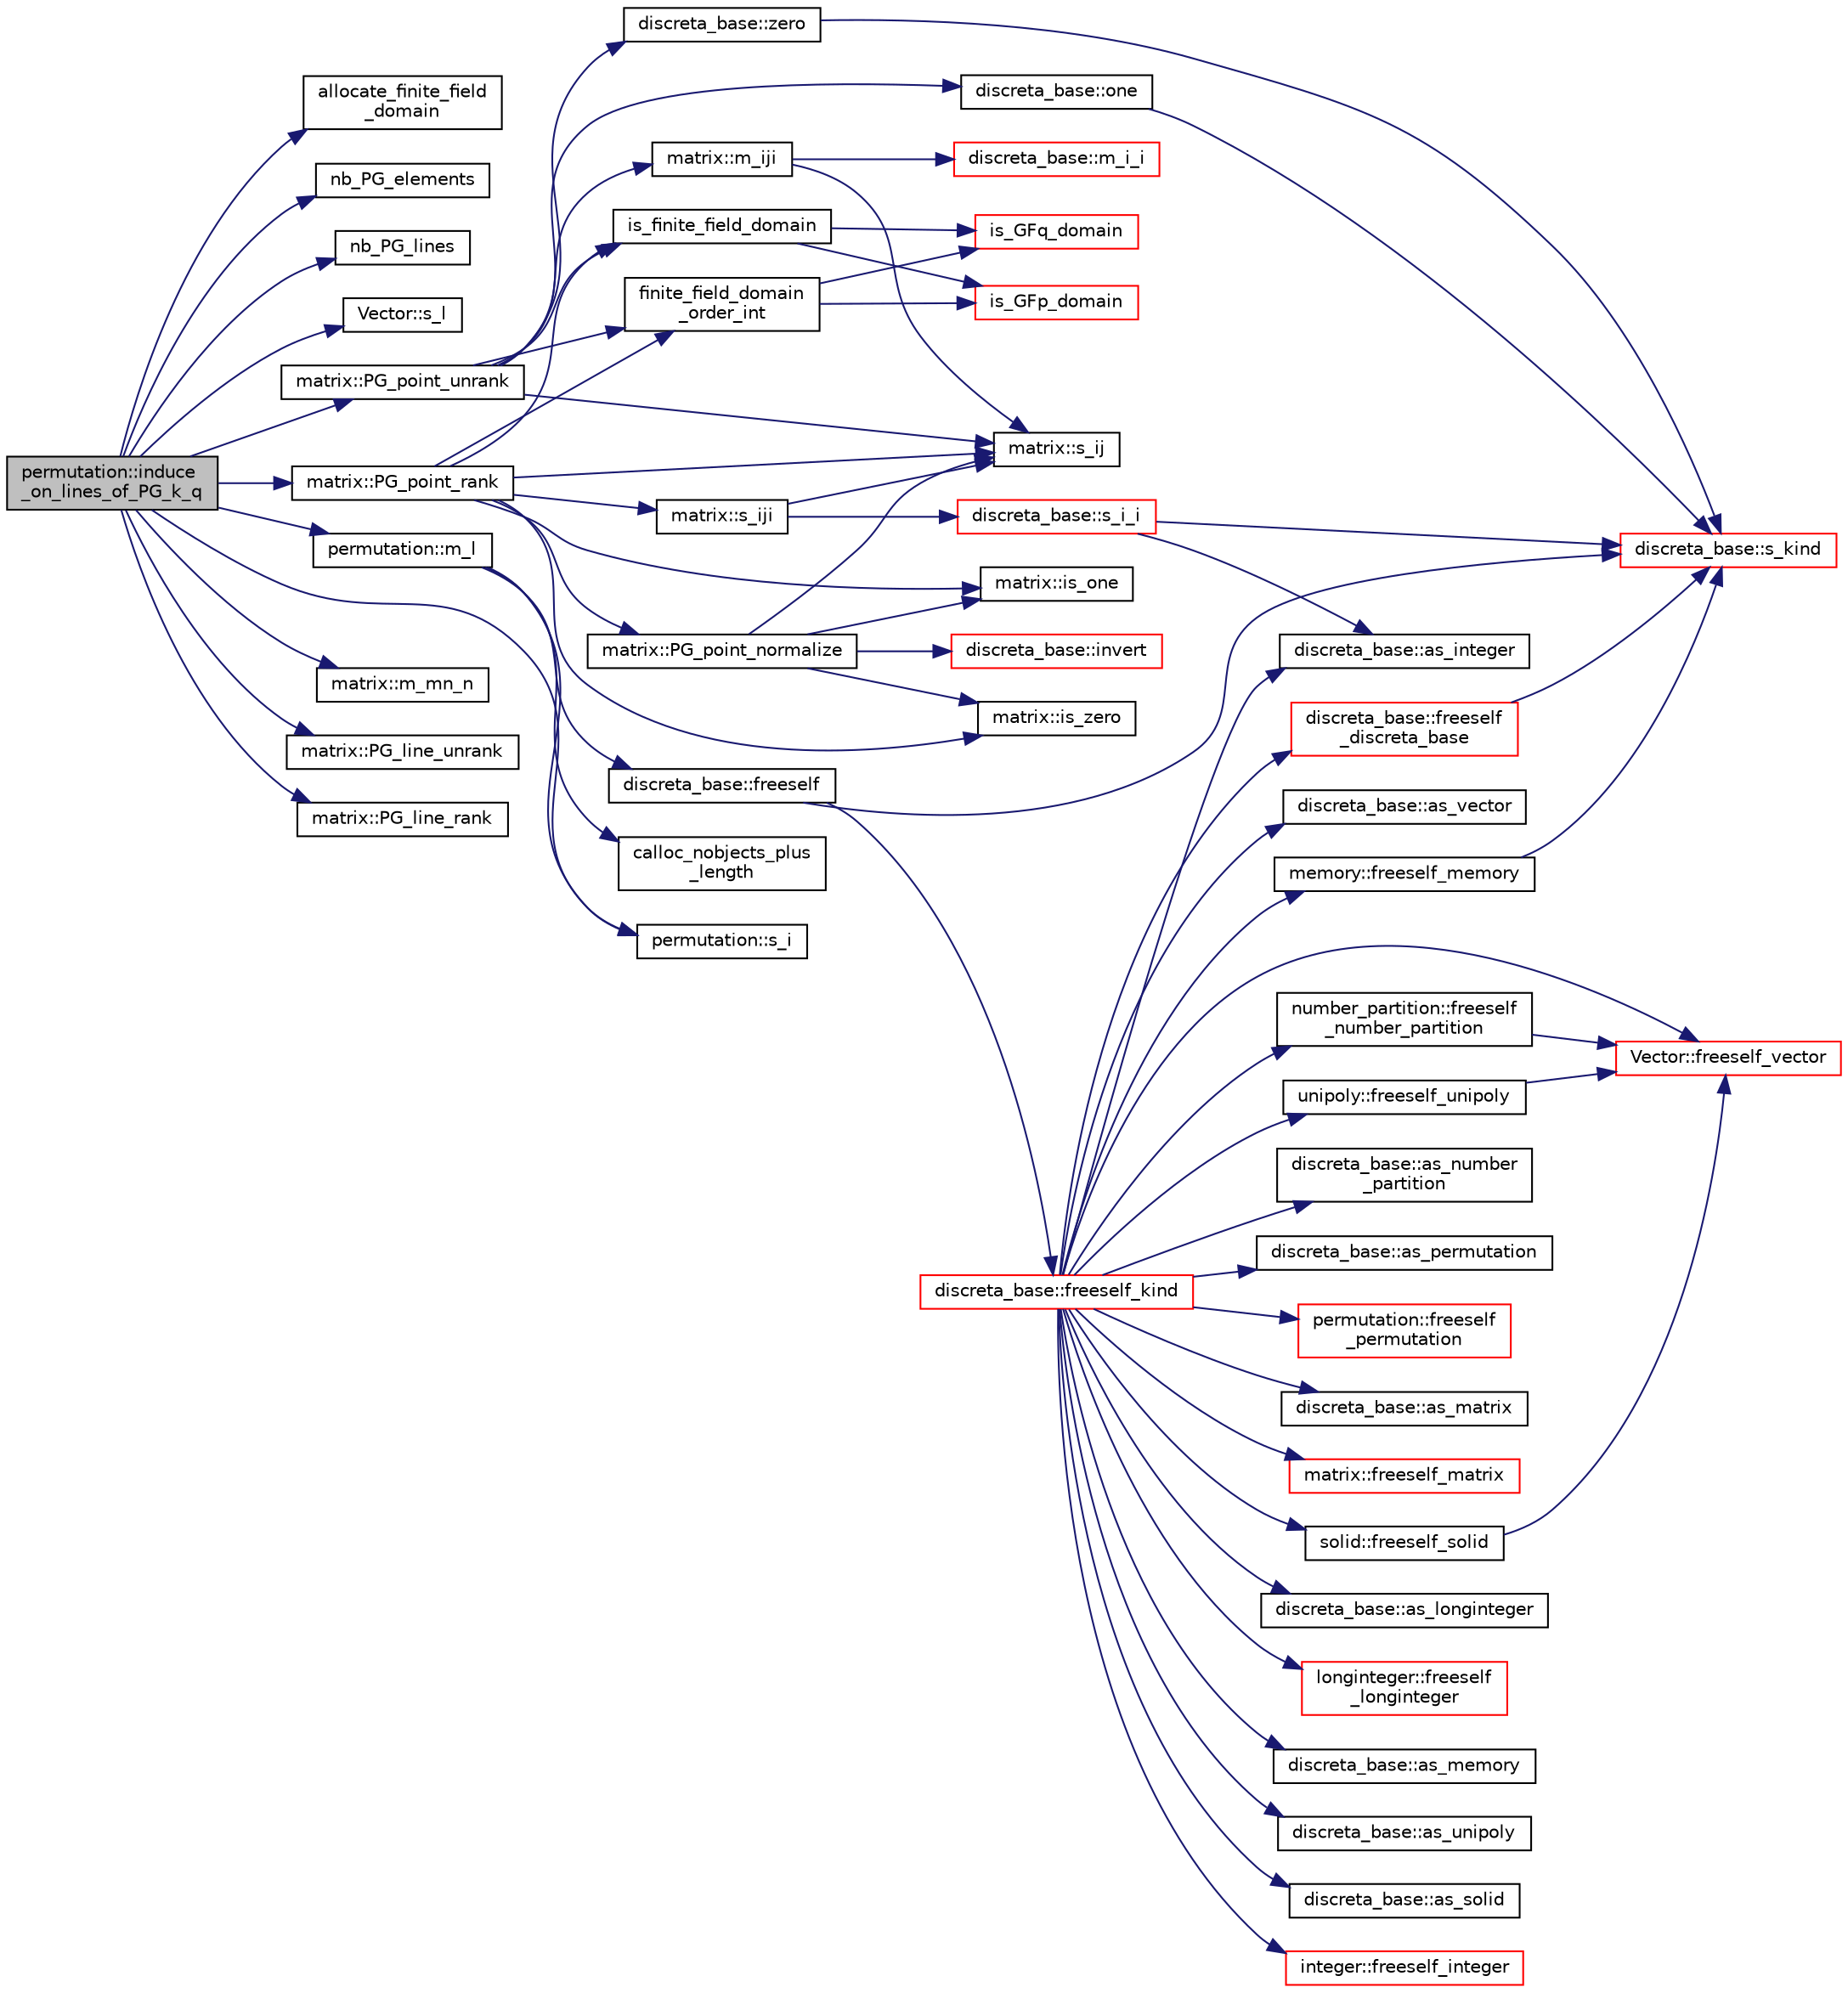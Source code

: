 digraph "permutation::induce_on_lines_of_PG_k_q"
{
  edge [fontname="Helvetica",fontsize="10",labelfontname="Helvetica",labelfontsize="10"];
  node [fontname="Helvetica",fontsize="10",shape=record];
  rankdir="LR";
  Node1276 [label="permutation::induce\l_on_lines_of_PG_k_q",height=0.2,width=0.4,color="black", fillcolor="grey75", style="filled", fontcolor="black"];
  Node1276 -> Node1277 [color="midnightblue",fontsize="10",style="solid",fontname="Helvetica"];
  Node1277 [label="allocate_finite_field\l_domain",height=0.2,width=0.4,color="black", fillcolor="white", style="filled",URL="$d9/d60/discreta_8h.html#a2eea8f610abf6ec2338fe7d05d22c47c"];
  Node1276 -> Node1278 [color="midnightblue",fontsize="10",style="solid",fontname="Helvetica"];
  Node1278 [label="nb_PG_elements",height=0.2,width=0.4,color="black", fillcolor="white", style="filled",URL="$d4/d67/geometry_8h.html#ada56c56cb5c7b39553dc0391f2df1cee"];
  Node1276 -> Node1279 [color="midnightblue",fontsize="10",style="solid",fontname="Helvetica"];
  Node1279 [label="nb_PG_lines",height=0.2,width=0.4,color="black", fillcolor="white", style="filled",URL="$d9/d60/discreta_8h.html#a59a0e6cd6007a72a4e54258b6820f1a9"];
  Node1276 -> Node1280 [color="midnightblue",fontsize="10",style="solid",fontname="Helvetica"];
  Node1280 [label="Vector::s_l",height=0.2,width=0.4,color="black", fillcolor="white", style="filled",URL="$d5/db2/class_vector.html#ad2dc082288f858d22a528832289e0704"];
  Node1276 -> Node1281 [color="midnightblue",fontsize="10",style="solid",fontname="Helvetica"];
  Node1281 [label="permutation::m_l",height=0.2,width=0.4,color="black", fillcolor="white", style="filled",URL="$d0/d08/classpermutation.html#a9cf73421f89b2c24cf2d08f002752030"];
  Node1281 -> Node1282 [color="midnightblue",fontsize="10",style="solid",fontname="Helvetica"];
  Node1282 [label="discreta_base::freeself",height=0.2,width=0.4,color="black", fillcolor="white", style="filled",URL="$d7/d71/classdiscreta__base.html#a9a3c9501a562293b5667c11b9174d6e5"];
  Node1282 -> Node1283 [color="midnightblue",fontsize="10",style="solid",fontname="Helvetica"];
  Node1283 [label="discreta_base::freeself_kind",height=0.2,width=0.4,color="red", fillcolor="white", style="filled",URL="$d7/d71/classdiscreta__base.html#a63a23ada2165b3838fab719ed458cec8"];
  Node1283 -> Node1284 [color="midnightblue",fontsize="10",style="solid",fontname="Helvetica"];
  Node1284 [label="discreta_base::freeself\l_discreta_base",height=0.2,width=0.4,color="red", fillcolor="white", style="filled",URL="$d7/d71/classdiscreta__base.html#a8b1ec2cee4566034441e066dc2c027db"];
  Node1284 -> Node1285 [color="midnightblue",fontsize="10",style="solid",fontname="Helvetica"];
  Node1285 [label="discreta_base::s_kind",height=0.2,width=0.4,color="red", fillcolor="white", style="filled",URL="$d7/d71/classdiscreta__base.html#a8a830025c74adbbc3362418a7c2ba157"];
  Node1283 -> Node1291 [color="midnightblue",fontsize="10",style="solid",fontname="Helvetica"];
  Node1291 [label="discreta_base::as_integer",height=0.2,width=0.4,color="black", fillcolor="white", style="filled",URL="$d7/d71/classdiscreta__base.html#a00d7691eaf874fd283d942692fe8dd26"];
  Node1283 -> Node1292 [color="midnightblue",fontsize="10",style="solid",fontname="Helvetica"];
  Node1292 [label="integer::freeself_integer",height=0.2,width=0.4,color="red", fillcolor="white", style="filled",URL="$d0/de5/classinteger.html#a02eb557612c9db1820dd75a77151edc0"];
  Node1283 -> Node1293 [color="midnightblue",fontsize="10",style="solid",fontname="Helvetica"];
  Node1293 [label="discreta_base::as_vector",height=0.2,width=0.4,color="black", fillcolor="white", style="filled",URL="$d7/d71/classdiscreta__base.html#a7bdd6cae39c380b128ee9e17e42cf020"];
  Node1283 -> Node1294 [color="midnightblue",fontsize="10",style="solid",fontname="Helvetica"];
  Node1294 [label="Vector::freeself_vector",height=0.2,width=0.4,color="red", fillcolor="white", style="filled",URL="$d5/db2/class_vector.html#ad55c58937ca8fb342247a2c0fb572d20"];
  Node1283 -> Node1296 [color="midnightblue",fontsize="10",style="solid",fontname="Helvetica"];
  Node1296 [label="discreta_base::as_number\l_partition",height=0.2,width=0.4,color="black", fillcolor="white", style="filled",URL="$d7/d71/classdiscreta__base.html#a307aa09de0e925d46697707968ffab00"];
  Node1283 -> Node1297 [color="midnightblue",fontsize="10",style="solid",fontname="Helvetica"];
  Node1297 [label="number_partition::freeself\l_number_partition",height=0.2,width=0.4,color="black", fillcolor="white", style="filled",URL="$df/d50/classnumber__partition.html#aa74111c1c8cd218b654e7b7c1ca42eb5"];
  Node1297 -> Node1294 [color="midnightblue",fontsize="10",style="solid",fontname="Helvetica"];
  Node1283 -> Node1298 [color="midnightblue",fontsize="10",style="solid",fontname="Helvetica"];
  Node1298 [label="discreta_base::as_permutation",height=0.2,width=0.4,color="black", fillcolor="white", style="filled",URL="$d7/d71/classdiscreta__base.html#aa4e72f36a82984239b12ae831e131098"];
  Node1283 -> Node1299 [color="midnightblue",fontsize="10",style="solid",fontname="Helvetica"];
  Node1299 [label="permutation::freeself\l_permutation",height=0.2,width=0.4,color="red", fillcolor="white", style="filled",URL="$d0/d08/classpermutation.html#a1f86343fa765d71c976d79e5ce372c12"];
  Node1283 -> Node1300 [color="midnightblue",fontsize="10",style="solid",fontname="Helvetica"];
  Node1300 [label="discreta_base::as_matrix",height=0.2,width=0.4,color="black", fillcolor="white", style="filled",URL="$d7/d71/classdiscreta__base.html#ae4d7f56d917a4707b838fbffde6467ff"];
  Node1283 -> Node1301 [color="midnightblue",fontsize="10",style="solid",fontname="Helvetica"];
  Node1301 [label="matrix::freeself_matrix",height=0.2,width=0.4,color="red", fillcolor="white", style="filled",URL="$d1/d8d/classmatrix.html#ab47d61820499f35c15bf82fb6a3b9bd1"];
  Node1283 -> Node1303 [color="midnightblue",fontsize="10",style="solid",fontname="Helvetica"];
  Node1303 [label="discreta_base::as_longinteger",height=0.2,width=0.4,color="black", fillcolor="white", style="filled",URL="$d7/d71/classdiscreta__base.html#a20a094639eb711b10c8694c51937f7cd"];
  Node1283 -> Node1304 [color="midnightblue",fontsize="10",style="solid",fontname="Helvetica"];
  Node1304 [label="longinteger::freeself\l_longinteger",height=0.2,width=0.4,color="red", fillcolor="white", style="filled",URL="$d3/d71/classlonginteger.html#a82006f4b7c6bf897de0387497e16c219"];
  Node1283 -> Node1306 [color="midnightblue",fontsize="10",style="solid",fontname="Helvetica"];
  Node1306 [label="discreta_base::as_memory",height=0.2,width=0.4,color="black", fillcolor="white", style="filled",URL="$d7/d71/classdiscreta__base.html#ad94b2d7dce0cd4fa22db57f6e79c4bd2"];
  Node1283 -> Node1307 [color="midnightblue",fontsize="10",style="solid",fontname="Helvetica"];
  Node1307 [label="memory::freeself_memory",height=0.2,width=0.4,color="black", fillcolor="white", style="filled",URL="$d8/d99/classmemory.html#a19366f9105d79a0e818cc19255d7ef4f"];
  Node1307 -> Node1285 [color="midnightblue",fontsize="10",style="solid",fontname="Helvetica"];
  Node1283 -> Node1308 [color="midnightblue",fontsize="10",style="solid",fontname="Helvetica"];
  Node1308 [label="discreta_base::as_unipoly",height=0.2,width=0.4,color="black", fillcolor="white", style="filled",URL="$d7/d71/classdiscreta__base.html#ad50d8027f039fe5c2478cddb243adc9d"];
  Node1283 -> Node1309 [color="midnightblue",fontsize="10",style="solid",fontname="Helvetica"];
  Node1309 [label="unipoly::freeself_unipoly",height=0.2,width=0.4,color="black", fillcolor="white", style="filled",URL="$d1/d89/classunipoly.html#aad315db6c6adb555a0c63877aab7d27e"];
  Node1309 -> Node1294 [color="midnightblue",fontsize="10",style="solid",fontname="Helvetica"];
  Node1283 -> Node1310 [color="midnightblue",fontsize="10",style="solid",fontname="Helvetica"];
  Node1310 [label="discreta_base::as_solid",height=0.2,width=0.4,color="black", fillcolor="white", style="filled",URL="$d7/d71/classdiscreta__base.html#a1fc5f2b85ec97ab0a69dd64903c970a5"];
  Node1283 -> Node1311 [color="midnightblue",fontsize="10",style="solid",fontname="Helvetica"];
  Node1311 [label="solid::freeself_solid",height=0.2,width=0.4,color="black", fillcolor="white", style="filled",URL="$d8/def/classsolid.html#a84c2f0abd7b24b1cf2ccefa9c99567fe"];
  Node1311 -> Node1294 [color="midnightblue",fontsize="10",style="solid",fontname="Helvetica"];
  Node1282 -> Node1285 [color="midnightblue",fontsize="10",style="solid",fontname="Helvetica"];
  Node1281 -> Node1330 [color="midnightblue",fontsize="10",style="solid",fontname="Helvetica"];
  Node1330 [label="calloc_nobjects_plus\l_length",height=0.2,width=0.4,color="black", fillcolor="white", style="filled",URL="$d9/d60/discreta_8h.html#a71599d54c8c17dfa065a363f5cdd0aa4"];
  Node1281 -> Node1331 [color="midnightblue",fontsize="10",style="solid",fontname="Helvetica"];
  Node1331 [label="permutation::s_i",height=0.2,width=0.4,color="black", fillcolor="white", style="filled",URL="$d0/d08/classpermutation.html#ab8c74af5111dbf8808da04214b918873"];
  Node1276 -> Node1332 [color="midnightblue",fontsize="10",style="solid",fontname="Helvetica"];
  Node1332 [label="matrix::m_mn_n",height=0.2,width=0.4,color="black", fillcolor="white", style="filled",URL="$d1/d8d/classmatrix.html#ae9a8cf19bd93428639950725edbd2271"];
  Node1276 -> Node1333 [color="midnightblue",fontsize="10",style="solid",fontname="Helvetica"];
  Node1333 [label="matrix::PG_line_unrank",height=0.2,width=0.4,color="black", fillcolor="white", style="filled",URL="$d1/d8d/classmatrix.html#a70721df39b7fb8a918953e832aba0ffa"];
  Node1276 -> Node1334 [color="midnightblue",fontsize="10",style="solid",fontname="Helvetica"];
  Node1334 [label="matrix::PG_point_rank",height=0.2,width=0.4,color="black", fillcolor="white", style="filled",URL="$d1/d8d/classmatrix.html#a482c95dbcf39d23ea96bca94e2a3f8cb"];
  Node1334 -> Node1335 [color="midnightblue",fontsize="10",style="solid",fontname="Helvetica"];
  Node1335 [label="is_finite_field_domain",height=0.2,width=0.4,color="black", fillcolor="white", style="filled",URL="$d9/d60/discreta_8h.html#a77d0ace35941cfe84035c9a060972b2a"];
  Node1335 -> Node1336 [color="midnightblue",fontsize="10",style="solid",fontname="Helvetica"];
  Node1336 [label="is_GFp_domain",height=0.2,width=0.4,color="red", fillcolor="white", style="filled",URL="$db/d2f/domain_8_c.html#ab75527270302df466fc6f6e355775c13"];
  Node1335 -> Node1339 [color="midnightblue",fontsize="10",style="solid",fontname="Helvetica"];
  Node1339 [label="is_GFq_domain",height=0.2,width=0.4,color="red", fillcolor="white", style="filled",URL="$db/d2f/domain_8_c.html#af695b4599bda7a0400772172c9eeff64"];
  Node1334 -> Node1340 [color="midnightblue",fontsize="10",style="solid",fontname="Helvetica"];
  Node1340 [label="finite_field_domain\l_order_int",height=0.2,width=0.4,color="black", fillcolor="white", style="filled",URL="$d9/d60/discreta_8h.html#a377eb55f39803977750d92e3eaf7af26"];
  Node1340 -> Node1336 [color="midnightblue",fontsize="10",style="solid",fontname="Helvetica"];
  Node1340 -> Node1339 [color="midnightblue",fontsize="10",style="solid",fontname="Helvetica"];
  Node1334 -> Node1341 [color="midnightblue",fontsize="10",style="solid",fontname="Helvetica"];
  Node1341 [label="matrix::PG_point_normalize",height=0.2,width=0.4,color="black", fillcolor="white", style="filled",URL="$d1/d8d/classmatrix.html#a99bed1e311402c77fa47ad8fea5ba8ce"];
  Node1341 -> Node1342 [color="midnightblue",fontsize="10",style="solid",fontname="Helvetica"];
  Node1342 [label="matrix::s_ij",height=0.2,width=0.4,color="black", fillcolor="white", style="filled",URL="$d1/d8d/classmatrix.html#ab36f1b3abd2df280224c50c9debb57df"];
  Node1341 -> Node1343 [color="midnightblue",fontsize="10",style="solid",fontname="Helvetica"];
  Node1343 [label="matrix::is_zero",height=0.2,width=0.4,color="black", fillcolor="white", style="filled",URL="$d1/d8d/classmatrix.html#a1940fae0fd429e77918eaa3d68cecd12"];
  Node1341 -> Node1344 [color="midnightblue",fontsize="10",style="solid",fontname="Helvetica"];
  Node1344 [label="matrix::is_one",height=0.2,width=0.4,color="black", fillcolor="white", style="filled",URL="$d1/d8d/classmatrix.html#a74aa38df064afa998cb0973ac3554ac0"];
  Node1341 -> Node1345 [color="midnightblue",fontsize="10",style="solid",fontname="Helvetica"];
  Node1345 [label="discreta_base::invert",height=0.2,width=0.4,color="red", fillcolor="white", style="filled",URL="$d7/d71/classdiscreta__base.html#a3c415a064ce76e183f000912875dea74"];
  Node1334 -> Node1342 [color="midnightblue",fontsize="10",style="solid",fontname="Helvetica"];
  Node1334 -> Node1343 [color="midnightblue",fontsize="10",style="solid",fontname="Helvetica"];
  Node1334 -> Node1344 [color="midnightblue",fontsize="10",style="solid",fontname="Helvetica"];
  Node1334 -> Node1371 [color="midnightblue",fontsize="10",style="solid",fontname="Helvetica"];
  Node1371 [label="matrix::s_iji",height=0.2,width=0.4,color="black", fillcolor="white", style="filled",URL="$d1/d8d/classmatrix.html#af8d3c35817af62a3c0097ddf64422d96"];
  Node1371 -> Node1342 [color="midnightblue",fontsize="10",style="solid",fontname="Helvetica"];
  Node1371 -> Node1372 [color="midnightblue",fontsize="10",style="solid",fontname="Helvetica"];
  Node1372 [label="discreta_base::s_i_i",height=0.2,width=0.4,color="red", fillcolor="white", style="filled",URL="$d7/d71/classdiscreta__base.html#aadb92c01fbe69b3034b0214b33fbc735"];
  Node1372 -> Node1285 [color="midnightblue",fontsize="10",style="solid",fontname="Helvetica"];
  Node1372 -> Node1291 [color="midnightblue",fontsize="10",style="solid",fontname="Helvetica"];
  Node1276 -> Node1331 [color="midnightblue",fontsize="10",style="solid",fontname="Helvetica"];
  Node1276 -> Node1374 [color="midnightblue",fontsize="10",style="solid",fontname="Helvetica"];
  Node1374 [label="matrix::PG_point_unrank",height=0.2,width=0.4,color="black", fillcolor="white", style="filled",URL="$d1/d8d/classmatrix.html#a5e3395e0dabdef2f693d463814577f5d"];
  Node1374 -> Node1335 [color="midnightblue",fontsize="10",style="solid",fontname="Helvetica"];
  Node1374 -> Node1340 [color="midnightblue",fontsize="10",style="solid",fontname="Helvetica"];
  Node1374 -> Node1342 [color="midnightblue",fontsize="10",style="solid",fontname="Helvetica"];
  Node1374 -> Node1375 [color="midnightblue",fontsize="10",style="solid",fontname="Helvetica"];
  Node1375 [label="discreta_base::one",height=0.2,width=0.4,color="black", fillcolor="white", style="filled",URL="$d7/d71/classdiscreta__base.html#a6f5d6422a0040950415db30e39dafd19"];
  Node1375 -> Node1285 [color="midnightblue",fontsize="10",style="solid",fontname="Helvetica"];
  Node1374 -> Node1376 [color="midnightblue",fontsize="10",style="solid",fontname="Helvetica"];
  Node1376 [label="discreta_base::zero",height=0.2,width=0.4,color="black", fillcolor="white", style="filled",URL="$d7/d71/classdiscreta__base.html#a424aa44bbb6ca48d30ad1087dbd6f210"];
  Node1376 -> Node1285 [color="midnightblue",fontsize="10",style="solid",fontname="Helvetica"];
  Node1374 -> Node1377 [color="midnightblue",fontsize="10",style="solid",fontname="Helvetica"];
  Node1377 [label="matrix::m_iji",height=0.2,width=0.4,color="black", fillcolor="white", style="filled",URL="$d1/d8d/classmatrix.html#a8cece141dbb3d39e94933c8da46dbd50"];
  Node1377 -> Node1342 [color="midnightblue",fontsize="10",style="solid",fontname="Helvetica"];
  Node1377 -> Node1378 [color="midnightblue",fontsize="10",style="solid",fontname="Helvetica"];
  Node1378 [label="discreta_base::m_i_i",height=0.2,width=0.4,color="red", fillcolor="white", style="filled",URL="$d7/d71/classdiscreta__base.html#aa231464a9d4bc233f66608021c9ad997"];
  Node1276 -> Node1381 [color="midnightblue",fontsize="10",style="solid",fontname="Helvetica"];
  Node1381 [label="matrix::PG_line_rank",height=0.2,width=0.4,color="black", fillcolor="white", style="filled",URL="$d1/d8d/classmatrix.html#ae31cbfd77683849e20b757b80e248649"];
}
